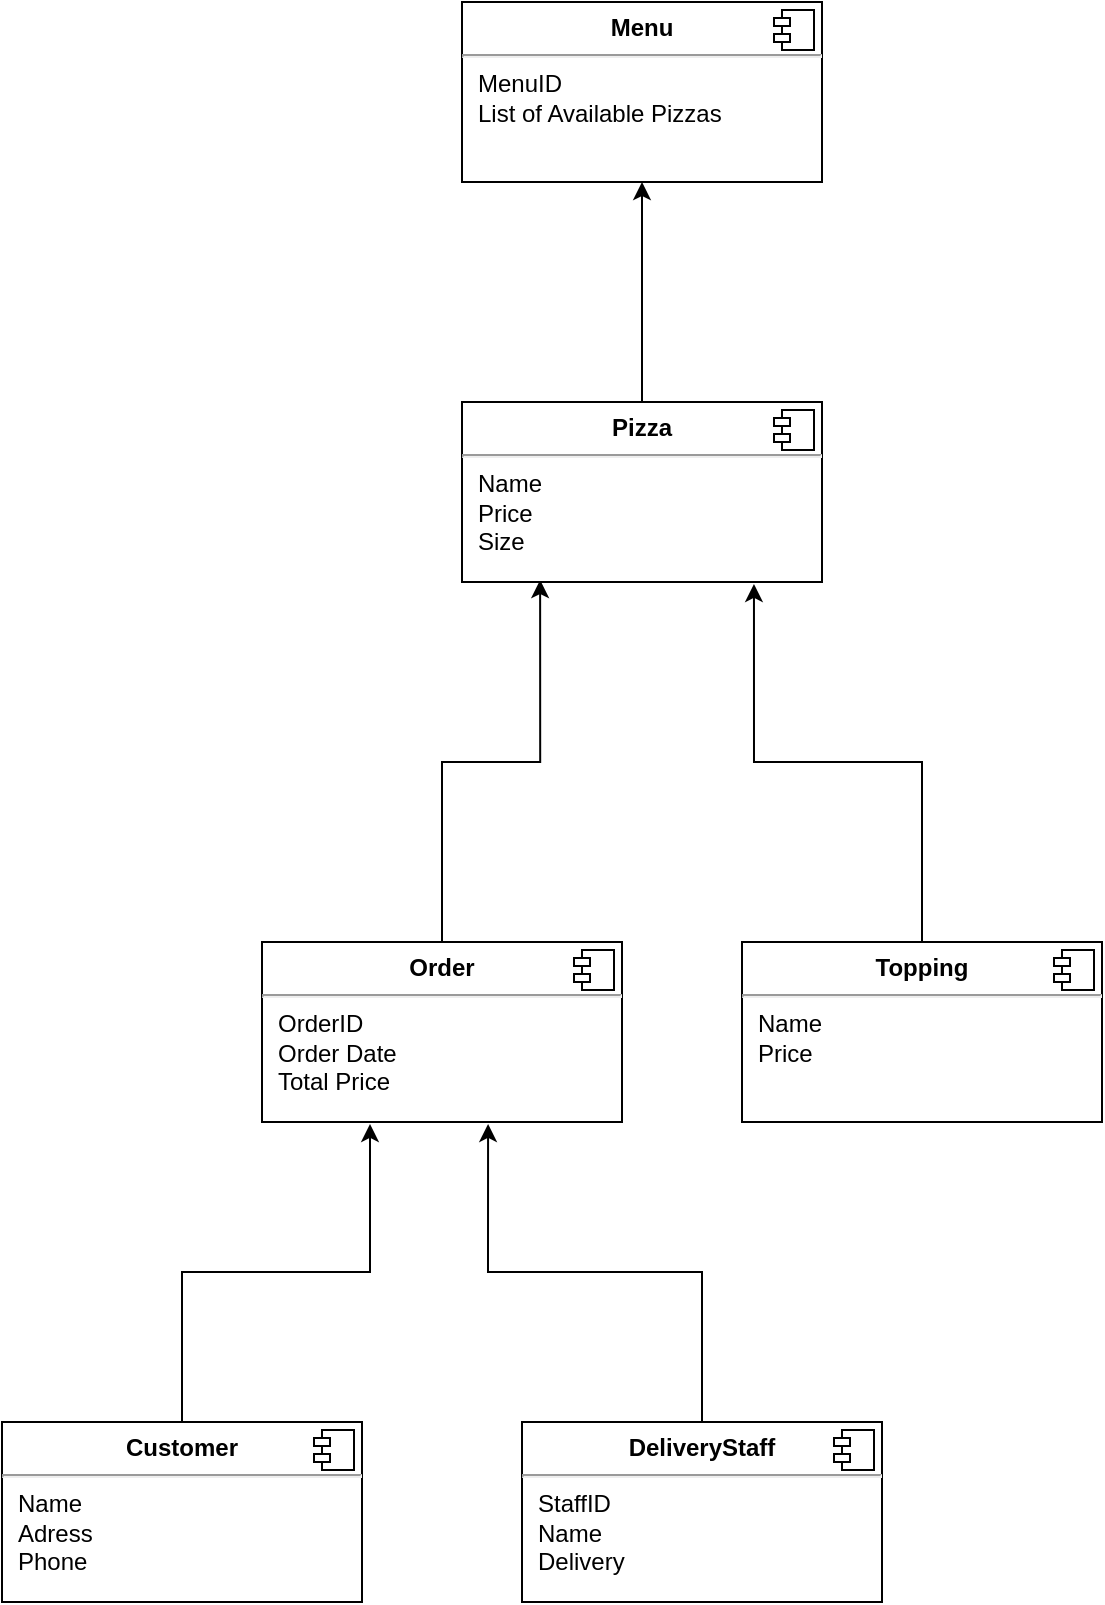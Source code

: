 <mxfile version="23.1.7" type="github">
  <diagram name="Side-1" id="1ILyYnqGWZsY2s6GhCS1">
    <mxGraphModel dx="2074" dy="1106" grid="1" gridSize="10" guides="1" tooltips="1" connect="1" arrows="1" fold="1" page="1" pageScale="1" pageWidth="827" pageHeight="1169" math="0" shadow="0">
      <root>
        <mxCell id="0" />
        <mxCell id="1" parent="0" />
        <mxCell id="QTKivFQRaJvIcysJb6Of-10" value="&lt;p style=&quot;margin:0px;margin-top:6px;text-align:center;&quot;&gt;&lt;b&gt;Customer&lt;/b&gt;&lt;/p&gt;&lt;hr&gt;&lt;p style=&quot;margin:0px;margin-left:8px;&quot;&gt;Name&lt;br&gt;Adress&lt;/p&gt;&lt;p style=&quot;margin:0px;margin-left:8px;&quot;&gt;Phone&lt;/p&gt;" style="align=left;overflow=fill;html=1;dropTarget=0;whiteSpace=wrap;" vertex="1" parent="1">
          <mxGeometry x="50" y="750" width="180" height="90" as="geometry" />
        </mxCell>
        <mxCell id="QTKivFQRaJvIcysJb6Of-11" value="" style="shape=component;jettyWidth=8;jettyHeight=4;" vertex="1" parent="QTKivFQRaJvIcysJb6Of-10">
          <mxGeometry x="1" width="20" height="20" relative="1" as="geometry">
            <mxPoint x="-24" y="4" as="offset" />
          </mxGeometry>
        </mxCell>
        <mxCell id="QTKivFQRaJvIcysJb6Of-26" style="edgeStyle=orthogonalEdgeStyle;rounded=0;orthogonalLoop=1;jettySize=auto;html=1;entryX=0.811;entryY=1.011;entryDx=0;entryDy=0;entryPerimeter=0;" edge="1" parent="1" source="QTKivFQRaJvIcysJb6Of-12" target="QTKivFQRaJvIcysJb6Of-22">
          <mxGeometry relative="1" as="geometry">
            <mxPoint x="430" y="370" as="targetPoint" />
          </mxGeometry>
        </mxCell>
        <mxCell id="QTKivFQRaJvIcysJb6Of-12" value="&lt;p style=&quot;margin:0px;margin-top:6px;text-align:center;&quot;&gt;&lt;b&gt;Topping&lt;/b&gt;&lt;/p&gt;&lt;hr&gt;&lt;p style=&quot;margin:0px;margin-left:8px;&quot;&gt;Name&lt;br&gt;Price&lt;/p&gt;" style="align=left;overflow=fill;html=1;dropTarget=0;whiteSpace=wrap;" vertex="1" parent="1">
          <mxGeometry x="420" y="510" width="180" height="90" as="geometry" />
        </mxCell>
        <mxCell id="QTKivFQRaJvIcysJb6Of-13" value="" style="shape=component;jettyWidth=8;jettyHeight=4;" vertex="1" parent="QTKivFQRaJvIcysJb6Of-12">
          <mxGeometry x="1" width="20" height="20" relative="1" as="geometry">
            <mxPoint x="-24" y="4" as="offset" />
          </mxGeometry>
        </mxCell>
        <mxCell id="QTKivFQRaJvIcysJb6Of-16" value="&lt;p style=&quot;margin:0px;margin-top:6px;text-align:center;&quot;&gt;&lt;b&gt;DeliveryStaff&lt;/b&gt;&lt;/p&gt;&lt;hr&gt;&lt;p style=&quot;margin:0px;margin-left:8px;&quot;&gt;StaffID&lt;br&gt;Name&lt;br&gt;Delivery&lt;/p&gt;" style="align=left;overflow=fill;html=1;dropTarget=0;whiteSpace=wrap;" vertex="1" parent="1">
          <mxGeometry x="310" y="750" width="180" height="90" as="geometry" />
        </mxCell>
        <mxCell id="QTKivFQRaJvIcysJb6Of-17" value="" style="shape=component;jettyWidth=8;jettyHeight=4;" vertex="1" parent="QTKivFQRaJvIcysJb6Of-16">
          <mxGeometry x="1" width="20" height="20" relative="1" as="geometry">
            <mxPoint x="-24" y="4" as="offset" />
          </mxGeometry>
        </mxCell>
        <mxCell id="QTKivFQRaJvIcysJb6Of-27" style="edgeStyle=orthogonalEdgeStyle;rounded=0;orthogonalLoop=1;jettySize=auto;html=1;entryX=0.217;entryY=0.989;entryDx=0;entryDy=0;entryPerimeter=0;" edge="1" parent="1" source="QTKivFQRaJvIcysJb6Of-20" target="QTKivFQRaJvIcysJb6Of-22">
          <mxGeometry relative="1" as="geometry">
            <mxPoint x="320" y="370" as="targetPoint" />
          </mxGeometry>
        </mxCell>
        <mxCell id="QTKivFQRaJvIcysJb6Of-20" value="&lt;p style=&quot;margin:0px;margin-top:6px;text-align:center;&quot;&gt;&lt;b&gt;Order&lt;/b&gt;&lt;/p&gt;&lt;hr&gt;&lt;p style=&quot;margin:0px;margin-left:8px;&quot;&gt;OrderID&lt;br&gt;Order Date&lt;/p&gt;&lt;p style=&quot;margin:0px;margin-left:8px;&quot;&gt;Total Price&lt;/p&gt;" style="align=left;overflow=fill;html=1;dropTarget=0;whiteSpace=wrap;" vertex="1" parent="1">
          <mxGeometry x="180" y="510" width="180" height="90" as="geometry" />
        </mxCell>
        <mxCell id="QTKivFQRaJvIcysJb6Of-21" value="" style="shape=component;jettyWidth=8;jettyHeight=4;" vertex="1" parent="QTKivFQRaJvIcysJb6Of-20">
          <mxGeometry x="1" width="20" height="20" relative="1" as="geometry">
            <mxPoint x="-24" y="4" as="offset" />
          </mxGeometry>
        </mxCell>
        <mxCell id="QTKivFQRaJvIcysJb6Of-28" style="edgeStyle=orthogonalEdgeStyle;rounded=0;orthogonalLoop=1;jettySize=auto;html=1;entryX=0.5;entryY=1;entryDx=0;entryDy=0;" edge="1" parent="1" source="QTKivFQRaJvIcysJb6Of-22" target="QTKivFQRaJvIcysJb6Of-24">
          <mxGeometry relative="1" as="geometry">
            <mxPoint x="370" y="140" as="targetPoint" />
          </mxGeometry>
        </mxCell>
        <mxCell id="QTKivFQRaJvIcysJb6Of-22" value="&lt;p style=&quot;margin:0px;margin-top:6px;text-align:center;&quot;&gt;&lt;b&gt;Pizza&lt;/b&gt;&lt;/p&gt;&lt;hr&gt;&lt;p style=&quot;margin:0px;margin-left:8px;&quot;&gt;Name&lt;br&gt;Price&lt;/p&gt;&lt;p style=&quot;margin:0px;margin-left:8px;&quot;&gt;Size&lt;/p&gt;" style="align=left;overflow=fill;html=1;dropTarget=0;whiteSpace=wrap;" vertex="1" parent="1">
          <mxGeometry x="280" y="240" width="180" height="90" as="geometry" />
        </mxCell>
        <mxCell id="QTKivFQRaJvIcysJb6Of-23" value="" style="shape=component;jettyWidth=8;jettyHeight=4;" vertex="1" parent="QTKivFQRaJvIcysJb6Of-22">
          <mxGeometry x="1" width="20" height="20" relative="1" as="geometry">
            <mxPoint x="-24" y="4" as="offset" />
          </mxGeometry>
        </mxCell>
        <mxCell id="QTKivFQRaJvIcysJb6Of-24" value="&lt;p style=&quot;margin:0px;margin-top:6px;text-align:center;&quot;&gt;&lt;b&gt;Menu&lt;/b&gt;&lt;/p&gt;&lt;hr&gt;&lt;p style=&quot;margin:0px;margin-left:8px;&quot;&gt;MenuID&lt;br&gt;List of Available Pizzas&lt;/p&gt;" style="align=left;overflow=fill;html=1;dropTarget=0;whiteSpace=wrap;" vertex="1" parent="1">
          <mxGeometry x="280" y="40" width="180" height="90" as="geometry" />
        </mxCell>
        <mxCell id="QTKivFQRaJvIcysJb6Of-25" value="" style="shape=component;jettyWidth=8;jettyHeight=4;" vertex="1" parent="QTKivFQRaJvIcysJb6Of-24">
          <mxGeometry x="1" width="20" height="20" relative="1" as="geometry">
            <mxPoint x="-24" y="4" as="offset" />
          </mxGeometry>
        </mxCell>
        <mxCell id="QTKivFQRaJvIcysJb6Of-29" style="edgeStyle=orthogonalEdgeStyle;rounded=0;orthogonalLoop=1;jettySize=auto;html=1;entryX=0.628;entryY=1.011;entryDx=0;entryDy=0;entryPerimeter=0;" edge="1" parent="1" source="QTKivFQRaJvIcysJb6Of-16" target="QTKivFQRaJvIcysJb6Of-20">
          <mxGeometry relative="1" as="geometry" />
        </mxCell>
        <mxCell id="QTKivFQRaJvIcysJb6Of-30" style="edgeStyle=orthogonalEdgeStyle;rounded=0;orthogonalLoop=1;jettySize=auto;html=1;entryX=0.3;entryY=1.011;entryDx=0;entryDy=0;entryPerimeter=0;" edge="1" parent="1" source="QTKivFQRaJvIcysJb6Of-10" target="QTKivFQRaJvIcysJb6Of-20">
          <mxGeometry relative="1" as="geometry" />
        </mxCell>
      </root>
    </mxGraphModel>
  </diagram>
</mxfile>
